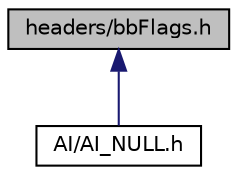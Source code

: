 digraph "headers/bbFlags.h"
{
 // LATEX_PDF_SIZE
  edge [fontname="Helvetica",fontsize="10",labelfontname="Helvetica",labelfontsize="10"];
  node [fontname="Helvetica",fontsize="10",shape=record];
  Node1 [label="headers/bbFlags.h",height=0.2,width=0.4,color="black", fillcolor="grey75", style="filled", fontcolor="black",tooltip="This header file contains all of the flags passes by functions."];
  Node1 -> Node2 [dir="back",color="midnightblue",fontsize="10",style="solid",fontname="Helvetica"];
  Node2 [label="AI/AI_NULL.h",height=0.2,width=0.4,color="black", fillcolor="white", style="filled",URL="$AI__NULL_8h.html",tooltip="The functions in this folder define the behavior of an object with class bbAI_FSM and type NULL."];
}
